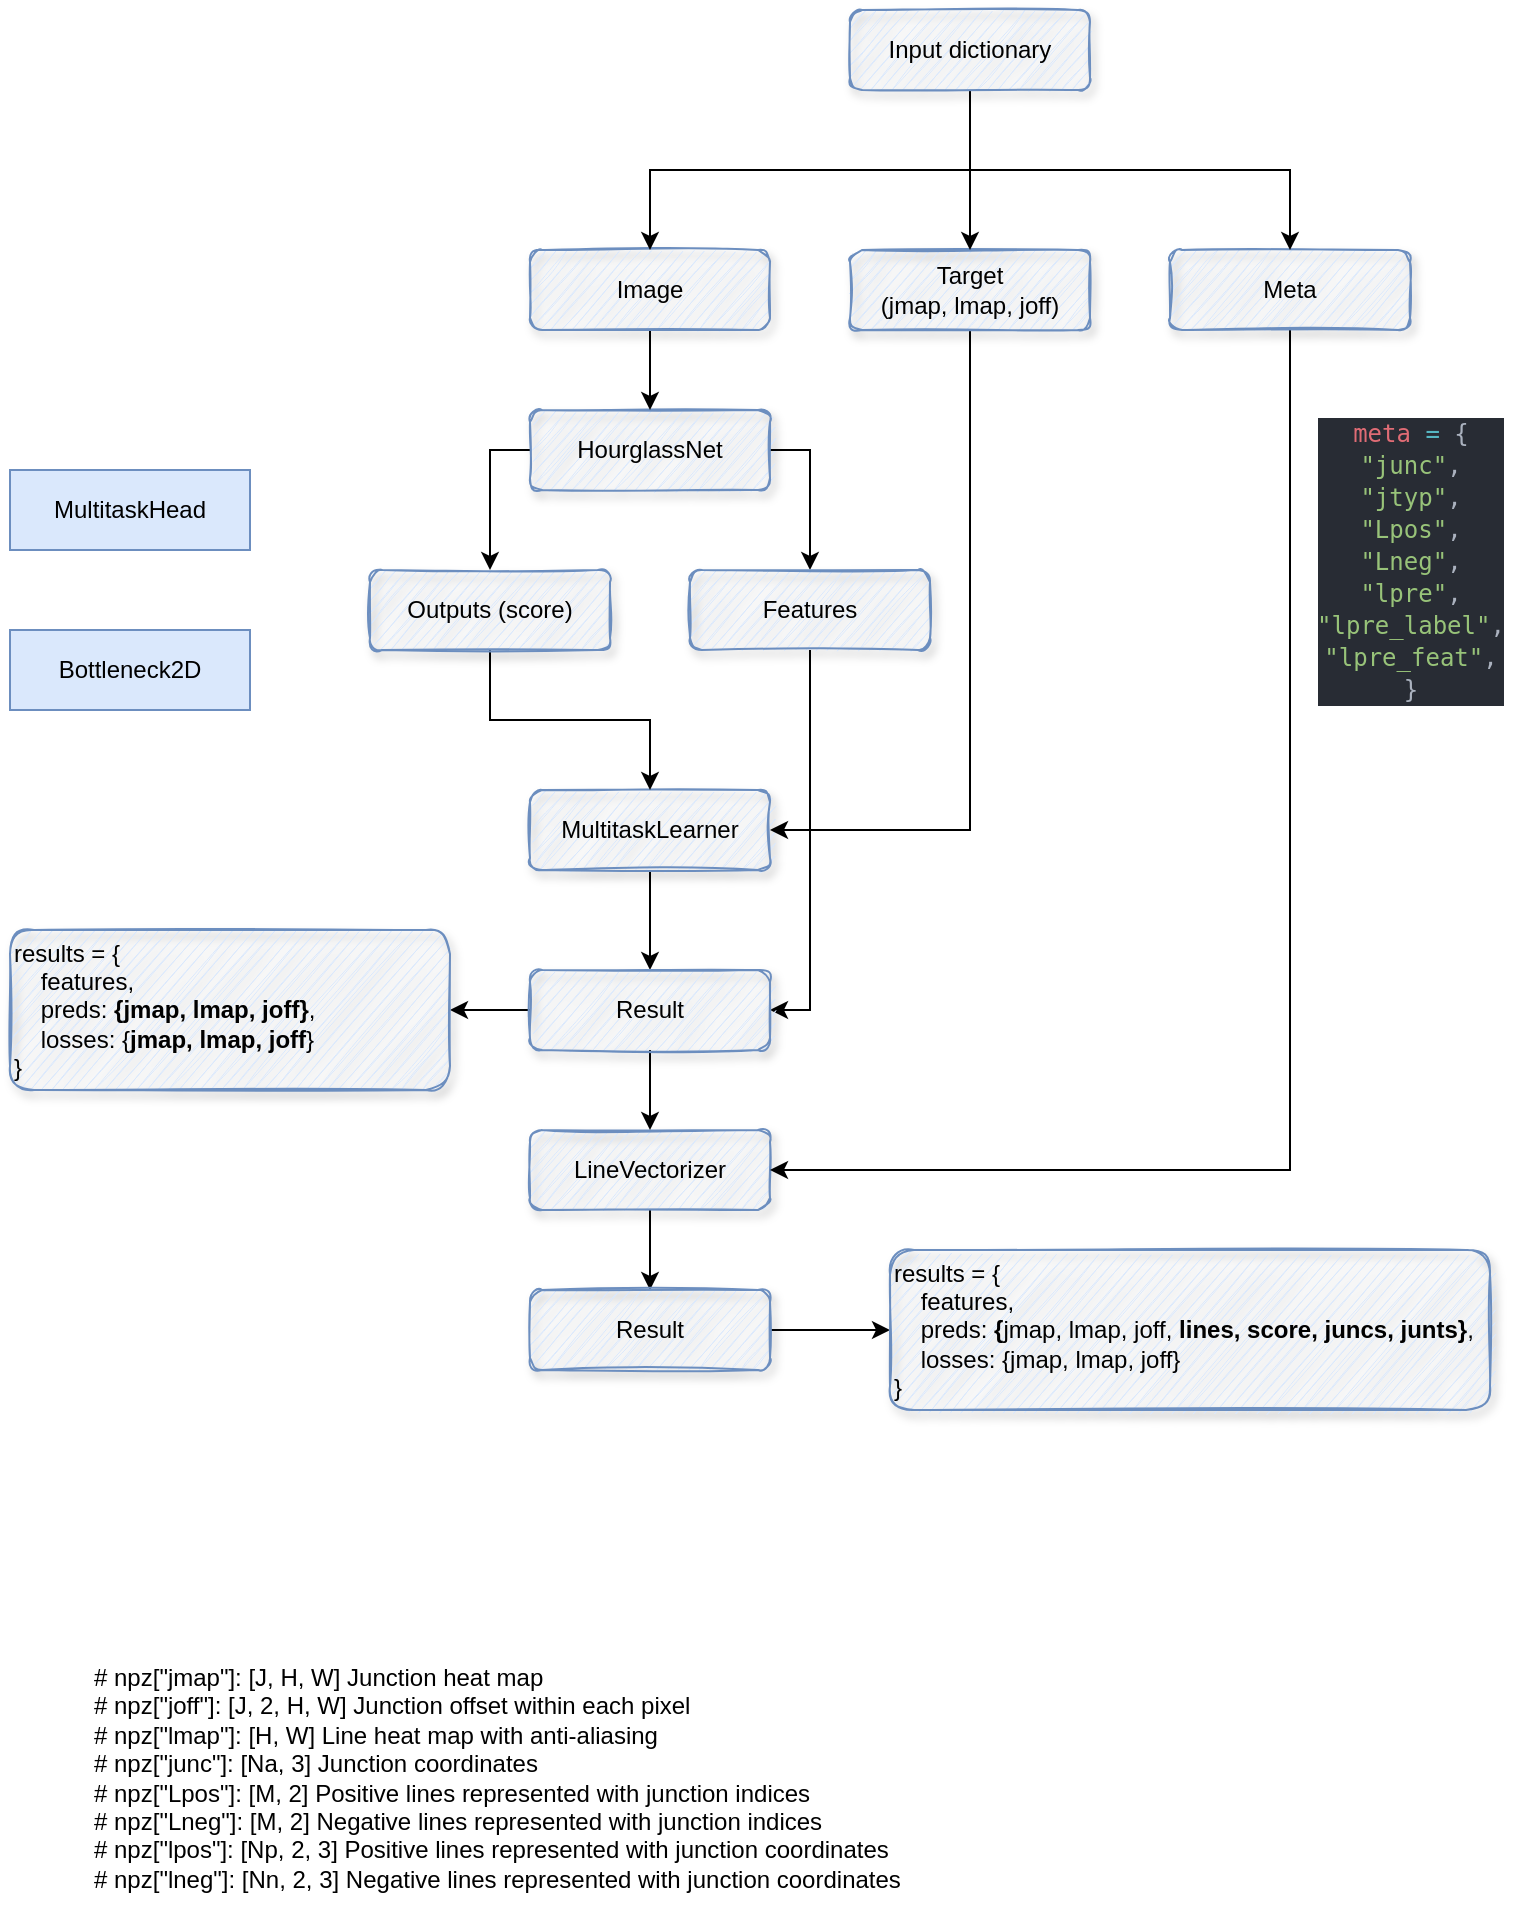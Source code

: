 <mxfile version="14.6.13" type="device"><diagram id="PsvJjI71-mEH0021youO" name="Page-1"><mxGraphModel dx="1140" dy="680" grid="1" gridSize="10" guides="1" tooltips="1" connect="1" arrows="1" fold="1" page="1" pageScale="1" pageWidth="850" pageHeight="1100" math="0" shadow="0"><root><mxCell id="0"/><mxCell id="1" parent="0"/><mxCell id="6tiKJCTzmNP0a9SbeNDJ-1" value="MultitaskHead" style="rounded=0;whiteSpace=wrap;html=1;fillColor=#dae8fc;strokeColor=#6c8ebf;shadow=0;sketch=0;" vertex="1" parent="1"><mxGeometry x="10" y="250" width="120" height="40" as="geometry"/></mxCell><mxCell id="6tiKJCTzmNP0a9SbeNDJ-4" value="Bottleneck2D" style="rounded=0;whiteSpace=wrap;html=1;fillColor=#dae8fc;strokeColor=#6c8ebf;shadow=0;sketch=0;" vertex="1" parent="1"><mxGeometry x="10" y="330" width="120" height="40" as="geometry"/></mxCell><mxCell id="6tiKJCTzmNP0a9SbeNDJ-14" style="edgeStyle=orthogonalEdgeStyle;rounded=0;orthogonalLoop=1;jettySize=auto;html=1;exitX=0;exitY=0.5;exitDx=0;exitDy=0;fillColor=#dae8fc;shadow=0;sketch=0;" edge="1" parent="1" source="6tiKJCTzmNP0a9SbeNDJ-5" target="6tiKJCTzmNP0a9SbeNDJ-11"><mxGeometry relative="1" as="geometry"/></mxCell><mxCell id="6tiKJCTzmNP0a9SbeNDJ-15" style="edgeStyle=orthogonalEdgeStyle;rounded=0;orthogonalLoop=1;jettySize=auto;html=1;exitX=1;exitY=0.5;exitDx=0;exitDy=0;fillColor=#dae8fc;shadow=0;sketch=0;" edge="1" parent="1" source="6tiKJCTzmNP0a9SbeNDJ-5" target="6tiKJCTzmNP0a9SbeNDJ-12"><mxGeometry relative="1" as="geometry"/></mxCell><mxCell id="6tiKJCTzmNP0a9SbeNDJ-5" value="HourglassNet" style="rounded=1;whiteSpace=wrap;html=1;fillColor=#dae8fc;strokeColor=#6c8ebf;shadow=1;sketch=1;" vertex="1" parent="1"><mxGeometry x="270" y="220" width="120" height="40" as="geometry"/></mxCell><mxCell id="6tiKJCTzmNP0a9SbeNDJ-20" style="edgeStyle=orthogonalEdgeStyle;rounded=0;orthogonalLoop=1;jettySize=auto;html=1;exitX=0.5;exitY=1;exitDx=0;exitDy=0;fillColor=#dae8fc;shadow=0;sketch=0;" edge="1" parent="1" source="6tiKJCTzmNP0a9SbeNDJ-6" target="6tiKJCTzmNP0a9SbeNDJ-18"><mxGeometry relative="1" as="geometry"/></mxCell><mxCell id="6tiKJCTzmNP0a9SbeNDJ-6" value="MultitaskLearner" style="rounded=1;whiteSpace=wrap;html=1;fillColor=#dae8fc;strokeColor=#6c8ebf;shadow=1;sketch=1;" vertex="1" parent="1"><mxGeometry x="270" y="410" width="120" height="40" as="geometry"/></mxCell><mxCell id="6tiKJCTzmNP0a9SbeNDJ-23" style="edgeStyle=orthogonalEdgeStyle;rounded=0;orthogonalLoop=1;jettySize=auto;html=1;exitX=0.5;exitY=1;exitDx=0;exitDy=0;fillColor=#dae8fc;shadow=0;sketch=0;" edge="1" parent="1" source="6tiKJCTzmNP0a9SbeNDJ-9" target="6tiKJCTzmNP0a9SbeNDJ-22"><mxGeometry relative="1" as="geometry"/></mxCell><mxCell id="6tiKJCTzmNP0a9SbeNDJ-9" value="LineVectorizer" style="rounded=1;whiteSpace=wrap;html=1;fillColor=#dae8fc;strokeColor=#6c8ebf;shadow=1;sketch=1;" vertex="1" parent="1"><mxGeometry x="270" y="580" width="120" height="40" as="geometry"/></mxCell><mxCell id="6tiKJCTzmNP0a9SbeNDJ-13" style="edgeStyle=orthogonalEdgeStyle;rounded=0;orthogonalLoop=1;jettySize=auto;html=1;exitX=0.5;exitY=1;exitDx=0;exitDy=0;fillColor=#dae8fc;shadow=0;sketch=0;" edge="1" parent="1" source="6tiKJCTzmNP0a9SbeNDJ-10" target="6tiKJCTzmNP0a9SbeNDJ-5"><mxGeometry relative="1" as="geometry"/></mxCell><mxCell id="6tiKJCTzmNP0a9SbeNDJ-10" value="Image" style="rounded=1;whiteSpace=wrap;html=1;fillColor=#dae8fc;strokeColor=#6c8ebf;shadow=1;sketch=1;" vertex="1" parent="1"><mxGeometry x="270" y="140" width="120" height="40" as="geometry"/></mxCell><mxCell id="6tiKJCTzmNP0a9SbeNDJ-16" style="edgeStyle=orthogonalEdgeStyle;rounded=0;orthogonalLoop=1;jettySize=auto;html=1;exitX=0.5;exitY=1;exitDx=0;exitDy=0;fillColor=#dae8fc;shadow=0;sketch=0;" edge="1" parent="1" source="6tiKJCTzmNP0a9SbeNDJ-11" target="6tiKJCTzmNP0a9SbeNDJ-6"><mxGeometry relative="1" as="geometry"/></mxCell><mxCell id="6tiKJCTzmNP0a9SbeNDJ-11" value="Outputs (score)" style="rounded=1;whiteSpace=wrap;html=1;fillColor=#dae8fc;strokeColor=#6c8ebf;shadow=1;sketch=1;" vertex="1" parent="1"><mxGeometry x="190" y="300" width="120" height="40" as="geometry"/></mxCell><mxCell id="6tiKJCTzmNP0a9SbeNDJ-17" style="edgeStyle=orthogonalEdgeStyle;rounded=0;orthogonalLoop=1;jettySize=auto;html=1;exitX=0.5;exitY=1;exitDx=0;exitDy=0;entryX=1;entryY=0.5;entryDx=0;entryDy=0;fillColor=#dae8fc;shadow=0;sketch=0;" edge="1" parent="1" source="6tiKJCTzmNP0a9SbeNDJ-12" target="6tiKJCTzmNP0a9SbeNDJ-18"><mxGeometry relative="1" as="geometry"><mxPoint x="320" y="410" as="targetPoint"/></mxGeometry></mxCell><mxCell id="6tiKJCTzmNP0a9SbeNDJ-12" value="Features" style="rounded=1;whiteSpace=wrap;html=1;fillColor=#dae8fc;strokeColor=#6c8ebf;shadow=1;sketch=1;" vertex="1" parent="1"><mxGeometry x="350" y="300" width="120" height="40" as="geometry"/></mxCell><mxCell id="6tiKJCTzmNP0a9SbeNDJ-21" style="edgeStyle=orthogonalEdgeStyle;rounded=0;orthogonalLoop=1;jettySize=auto;html=1;exitX=0.5;exitY=1;exitDx=0;exitDy=0;fillColor=#dae8fc;shadow=0;sketch=0;" edge="1" parent="1" source="6tiKJCTzmNP0a9SbeNDJ-18" target="6tiKJCTzmNP0a9SbeNDJ-9"><mxGeometry relative="1" as="geometry"/></mxCell><mxCell id="6tiKJCTzmNP0a9SbeNDJ-26" style="edgeStyle=orthogonalEdgeStyle;rounded=0;orthogonalLoop=1;jettySize=auto;html=1;exitX=0;exitY=0.5;exitDx=0;exitDy=0;entryX=1;entryY=0.5;entryDx=0;entryDy=0;fillColor=#dae8fc;shadow=0;sketch=0;" edge="1" parent="1" source="6tiKJCTzmNP0a9SbeNDJ-18" target="6tiKJCTzmNP0a9SbeNDJ-25"><mxGeometry relative="1" as="geometry"/></mxCell><mxCell id="6tiKJCTzmNP0a9SbeNDJ-18" value="Result" style="rounded=1;whiteSpace=wrap;html=1;fillColor=#dae8fc;strokeColor=#6c8ebf;shadow=1;sketch=1;" vertex="1" parent="1"><mxGeometry x="270" y="500" width="120" height="40" as="geometry"/></mxCell><mxCell id="6tiKJCTzmNP0a9SbeNDJ-28" style="edgeStyle=orthogonalEdgeStyle;rounded=0;orthogonalLoop=1;jettySize=auto;html=1;exitX=1;exitY=0.5;exitDx=0;exitDy=0;entryX=0;entryY=0.5;entryDx=0;entryDy=0;fillColor=#dae8fc;shadow=0;sketch=0;" edge="1" parent="1" source="6tiKJCTzmNP0a9SbeNDJ-22" target="6tiKJCTzmNP0a9SbeNDJ-27"><mxGeometry relative="1" as="geometry"/></mxCell><mxCell id="6tiKJCTzmNP0a9SbeNDJ-22" value="Result" style="rounded=1;whiteSpace=wrap;html=1;fillColor=#dae8fc;strokeColor=#6c8ebf;shadow=1;sketch=1;" vertex="1" parent="1"><mxGeometry x="270" y="660" width="120" height="40" as="geometry"/></mxCell><mxCell id="6tiKJCTzmNP0a9SbeNDJ-25" value="results = {&lt;br&gt;&amp;nbsp; &amp;nbsp; features, &lt;br&gt;&amp;nbsp; &amp;nbsp; preds:&amp;nbsp;&lt;b&gt;{jmap, lmap, joff}&lt;/b&gt;,&lt;br&gt;&amp;nbsp; &amp;nbsp; losses: {&lt;b&gt;jmap, lmap, joff&lt;/b&gt;}&lt;br&gt;}" style="rounded=1;whiteSpace=wrap;html=1;align=left;fillColor=#dae8fc;strokeColor=#6c8ebf;shadow=1;sketch=1;" vertex="1" parent="1"><mxGeometry x="10" y="480" width="220" height="80" as="geometry"/></mxCell><mxCell id="6tiKJCTzmNP0a9SbeNDJ-27" value="results = {&lt;br&gt;&amp;nbsp; &amp;nbsp; features, &lt;br&gt;&amp;nbsp; &amp;nbsp; preds:&amp;nbsp;&lt;b&gt;{&lt;/b&gt;jmap, lmap, joff, &lt;b&gt;lines, score, juncs, junts}&lt;/b&gt;,&lt;br&gt;&amp;nbsp; &amp;nbsp; losses: {jmap, lmap, joff}&lt;br&gt;}" style="rounded=1;whiteSpace=wrap;html=1;align=left;fillColor=#dae8fc;strokeColor=#6c8ebf;shadow=1;sketch=1;" vertex="1" parent="1"><mxGeometry x="450" y="640" width="300" height="80" as="geometry"/></mxCell><mxCell id="6tiKJCTzmNP0a9SbeNDJ-32" style="edgeStyle=orthogonalEdgeStyle;rounded=0;sketch=0;orthogonalLoop=1;jettySize=auto;html=1;exitX=0.5;exitY=1;exitDx=0;exitDy=0;entryX=1;entryY=0.5;entryDx=0;entryDy=0;shadow=0;" edge="1" parent="1" source="6tiKJCTzmNP0a9SbeNDJ-29" target="6tiKJCTzmNP0a9SbeNDJ-9"><mxGeometry relative="1" as="geometry"/></mxCell><mxCell id="6tiKJCTzmNP0a9SbeNDJ-29" value="Meta" style="rounded=1;whiteSpace=wrap;html=1;fillColor=#dae8fc;strokeColor=#6c8ebf;shadow=1;sketch=1;" vertex="1" parent="1"><mxGeometry x="590" y="140" width="120" height="40" as="geometry"/></mxCell><mxCell id="6tiKJCTzmNP0a9SbeNDJ-31" style="edgeStyle=orthogonalEdgeStyle;rounded=0;sketch=0;orthogonalLoop=1;jettySize=auto;html=1;exitX=0.5;exitY=1;exitDx=0;exitDy=0;entryX=1;entryY=0.5;entryDx=0;entryDy=0;shadow=0;" edge="1" parent="1" source="6tiKJCTzmNP0a9SbeNDJ-30" target="6tiKJCTzmNP0a9SbeNDJ-6"><mxGeometry relative="1" as="geometry"/></mxCell><mxCell id="6tiKJCTzmNP0a9SbeNDJ-30" value="Target&lt;br&gt;(jmap, lmap, joff)" style="rounded=1;whiteSpace=wrap;html=1;fillColor=#dae8fc;strokeColor=#6c8ebf;shadow=1;sketch=1;" vertex="1" parent="1"><mxGeometry x="430" y="140" width="120" height="40" as="geometry"/></mxCell><mxCell id="6tiKJCTzmNP0a9SbeNDJ-39" style="edgeStyle=orthogonalEdgeStyle;rounded=0;sketch=0;orthogonalLoop=1;jettySize=auto;html=1;exitX=0.5;exitY=1;exitDx=0;exitDy=0;shadow=0;strokeColor=#000000;" edge="1" parent="1" source="6tiKJCTzmNP0a9SbeNDJ-38" target="6tiKJCTzmNP0a9SbeNDJ-10"><mxGeometry relative="1" as="geometry"/></mxCell><mxCell id="6tiKJCTzmNP0a9SbeNDJ-40" style="edgeStyle=orthogonalEdgeStyle;rounded=0;sketch=0;orthogonalLoop=1;jettySize=auto;html=1;exitX=0.5;exitY=1;exitDx=0;exitDy=0;shadow=0;strokeColor=#000000;" edge="1" parent="1" source="6tiKJCTzmNP0a9SbeNDJ-38" target="6tiKJCTzmNP0a9SbeNDJ-30"><mxGeometry relative="1" as="geometry"/></mxCell><mxCell id="6tiKJCTzmNP0a9SbeNDJ-41" style="edgeStyle=orthogonalEdgeStyle;rounded=0;sketch=0;orthogonalLoop=1;jettySize=auto;html=1;exitX=0.5;exitY=1;exitDx=0;exitDy=0;shadow=0;strokeColor=#000000;" edge="1" parent="1" source="6tiKJCTzmNP0a9SbeNDJ-38" target="6tiKJCTzmNP0a9SbeNDJ-29"><mxGeometry relative="1" as="geometry"/></mxCell><mxCell id="6tiKJCTzmNP0a9SbeNDJ-38" value="Input dictionary" style="rounded=1;whiteSpace=wrap;html=1;fillColor=#dae8fc;strokeColor=#6c8ebf;shadow=1;sketch=1;" vertex="1" parent="1"><mxGeometry x="430" y="20" width="120" height="40" as="geometry"/></mxCell><mxCell id="6tiKJCTzmNP0a9SbeNDJ-42" value="&lt;div style=&quot;color: rgb(171 , 178 , 191) ; background-color: rgb(40 , 44 , 52) ; font-family: &amp;#34;droid sans mono&amp;#34; , monospace , monospace , &amp;#34;droid sans fallback&amp;#34; ; line-height: 16px&quot;&gt;&lt;div&gt;&lt;span style=&quot;color: #e06c75&quot;&gt;meta&lt;/span&gt; &lt;span style=&quot;color: #56b6c2&quot;&gt;=&lt;/span&gt; {&lt;/div&gt;&lt;div&gt;                    &lt;span style=&quot;color: #98c379&quot;&gt;&quot;junc&quot;&lt;/span&gt;,&lt;/div&gt;&lt;div&gt;                    &lt;span style=&quot;color: #98c379&quot;&gt;&quot;jtyp&quot;&lt;/span&gt;,&lt;/div&gt;&lt;div&gt;                    &lt;span style=&quot;color: #98c379&quot;&gt;&quot;Lpos&quot;&lt;/span&gt;,&lt;/div&gt;&lt;div&gt;                    &lt;span style=&quot;color: #98c379&quot;&gt;&quot;Lneg&quot;&lt;/span&gt;,&lt;/div&gt;&lt;div&gt;                    &lt;span style=&quot;color: #98c379&quot;&gt;&quot;lpre&quot;&lt;/span&gt;,&lt;/div&gt;&lt;div&gt;                    &lt;span style=&quot;color: #98c379&quot;&gt;&quot;lpre_label&quot;&lt;/span&gt;,&lt;/div&gt;&lt;div&gt;                    &lt;span style=&quot;color: #98c379&quot;&gt;&quot;lpre_feat&quot;&lt;/span&gt;,&lt;/div&gt;&lt;div&gt;                }&lt;/div&gt;&lt;/div&gt;" style="text;html=1;align=center;verticalAlign=middle;resizable=0;points=[];autosize=1;strokeColor=none;" vertex="1" parent="1"><mxGeometry x="655" y="220" width="110" height="150" as="geometry"/></mxCell><mxCell id="6tiKJCTzmNP0a9SbeNDJ-43" value="# npz[&quot;jmap&quot;]: [J, H, W]    Junction heat map&lt;br&gt;            # npz[&quot;joff&quot;]: [J, 2, H, W] Junction offset within each pixel&lt;br&gt;            # npz[&quot;lmap&quot;]: [H, W]       Line heat map with anti-aliasing&lt;br&gt;            # npz[&quot;junc&quot;]: [Na, 3]      Junction coordinates&lt;br&gt;            # npz[&quot;Lpos&quot;]: [M, 2]       Positive lines represented with junction indices&lt;br&gt;            # npz[&quot;Lneg&quot;]: [M, 2]       Negative lines represented with junction indices&lt;br&gt;            # npz[&quot;lpos&quot;]: [Np, 2, 3]   Positive lines represented with junction coordinates&lt;br&gt;            # npz[&quot;lneg&quot;]: [Nn, 2, 3]   Negative lines represented with junction coordinates" style="text;whiteSpace=wrap;html=1;" vertex="1" parent="1"><mxGeometry x="50" y="840" width="430" height="130" as="geometry"/></mxCell></root></mxGraphModel></diagram></mxfile>